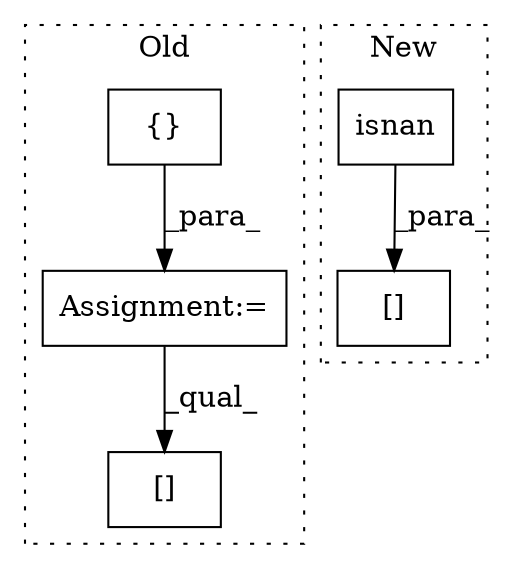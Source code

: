 digraph G {
subgraph cluster0 {
1 [label="{}" a="4" s="1825,1861" l="1,1" shape="box"];
3 [label="Assignment:=" a="7" s="1870" l="1" shape="box"];
5 [label="[]" a="2" s="1975,1983" l="3,1" shape="box"];
label = "Old";
style="dotted";
}
subgraph cluster1 {
2 [label="isnan" a="32" s="2062,2073" l="6,1" shape="box"];
4 [label="[]" a="2" s="2050,2074" l="6,1" shape="box"];
label = "New";
style="dotted";
}
1 -> 3 [label="_para_"];
2 -> 4 [label="_para_"];
3 -> 5 [label="_qual_"];
}